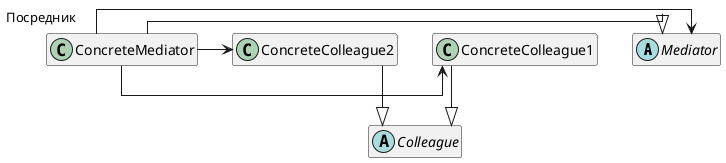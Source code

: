 @startuml
top to bottom direction
hide empty members
skinparam linetype ortho

abstract class Mediator {
}

class ConcreteMediator {
}

abstract class Colleague {
}

class ConcreteColleague1 {
}
class ConcreteColleague2 {
}

ConcreteMediator "Посредник" -> Mediator
ConcreteMediator --|> Mediator

ConcreteColleague1 --|> Colleague
ConcreteColleague2 --|> Colleague

ConcreteMediator -> ConcreteColleague1
ConcreteMediator -> ConcreteColleague2
@enduml
